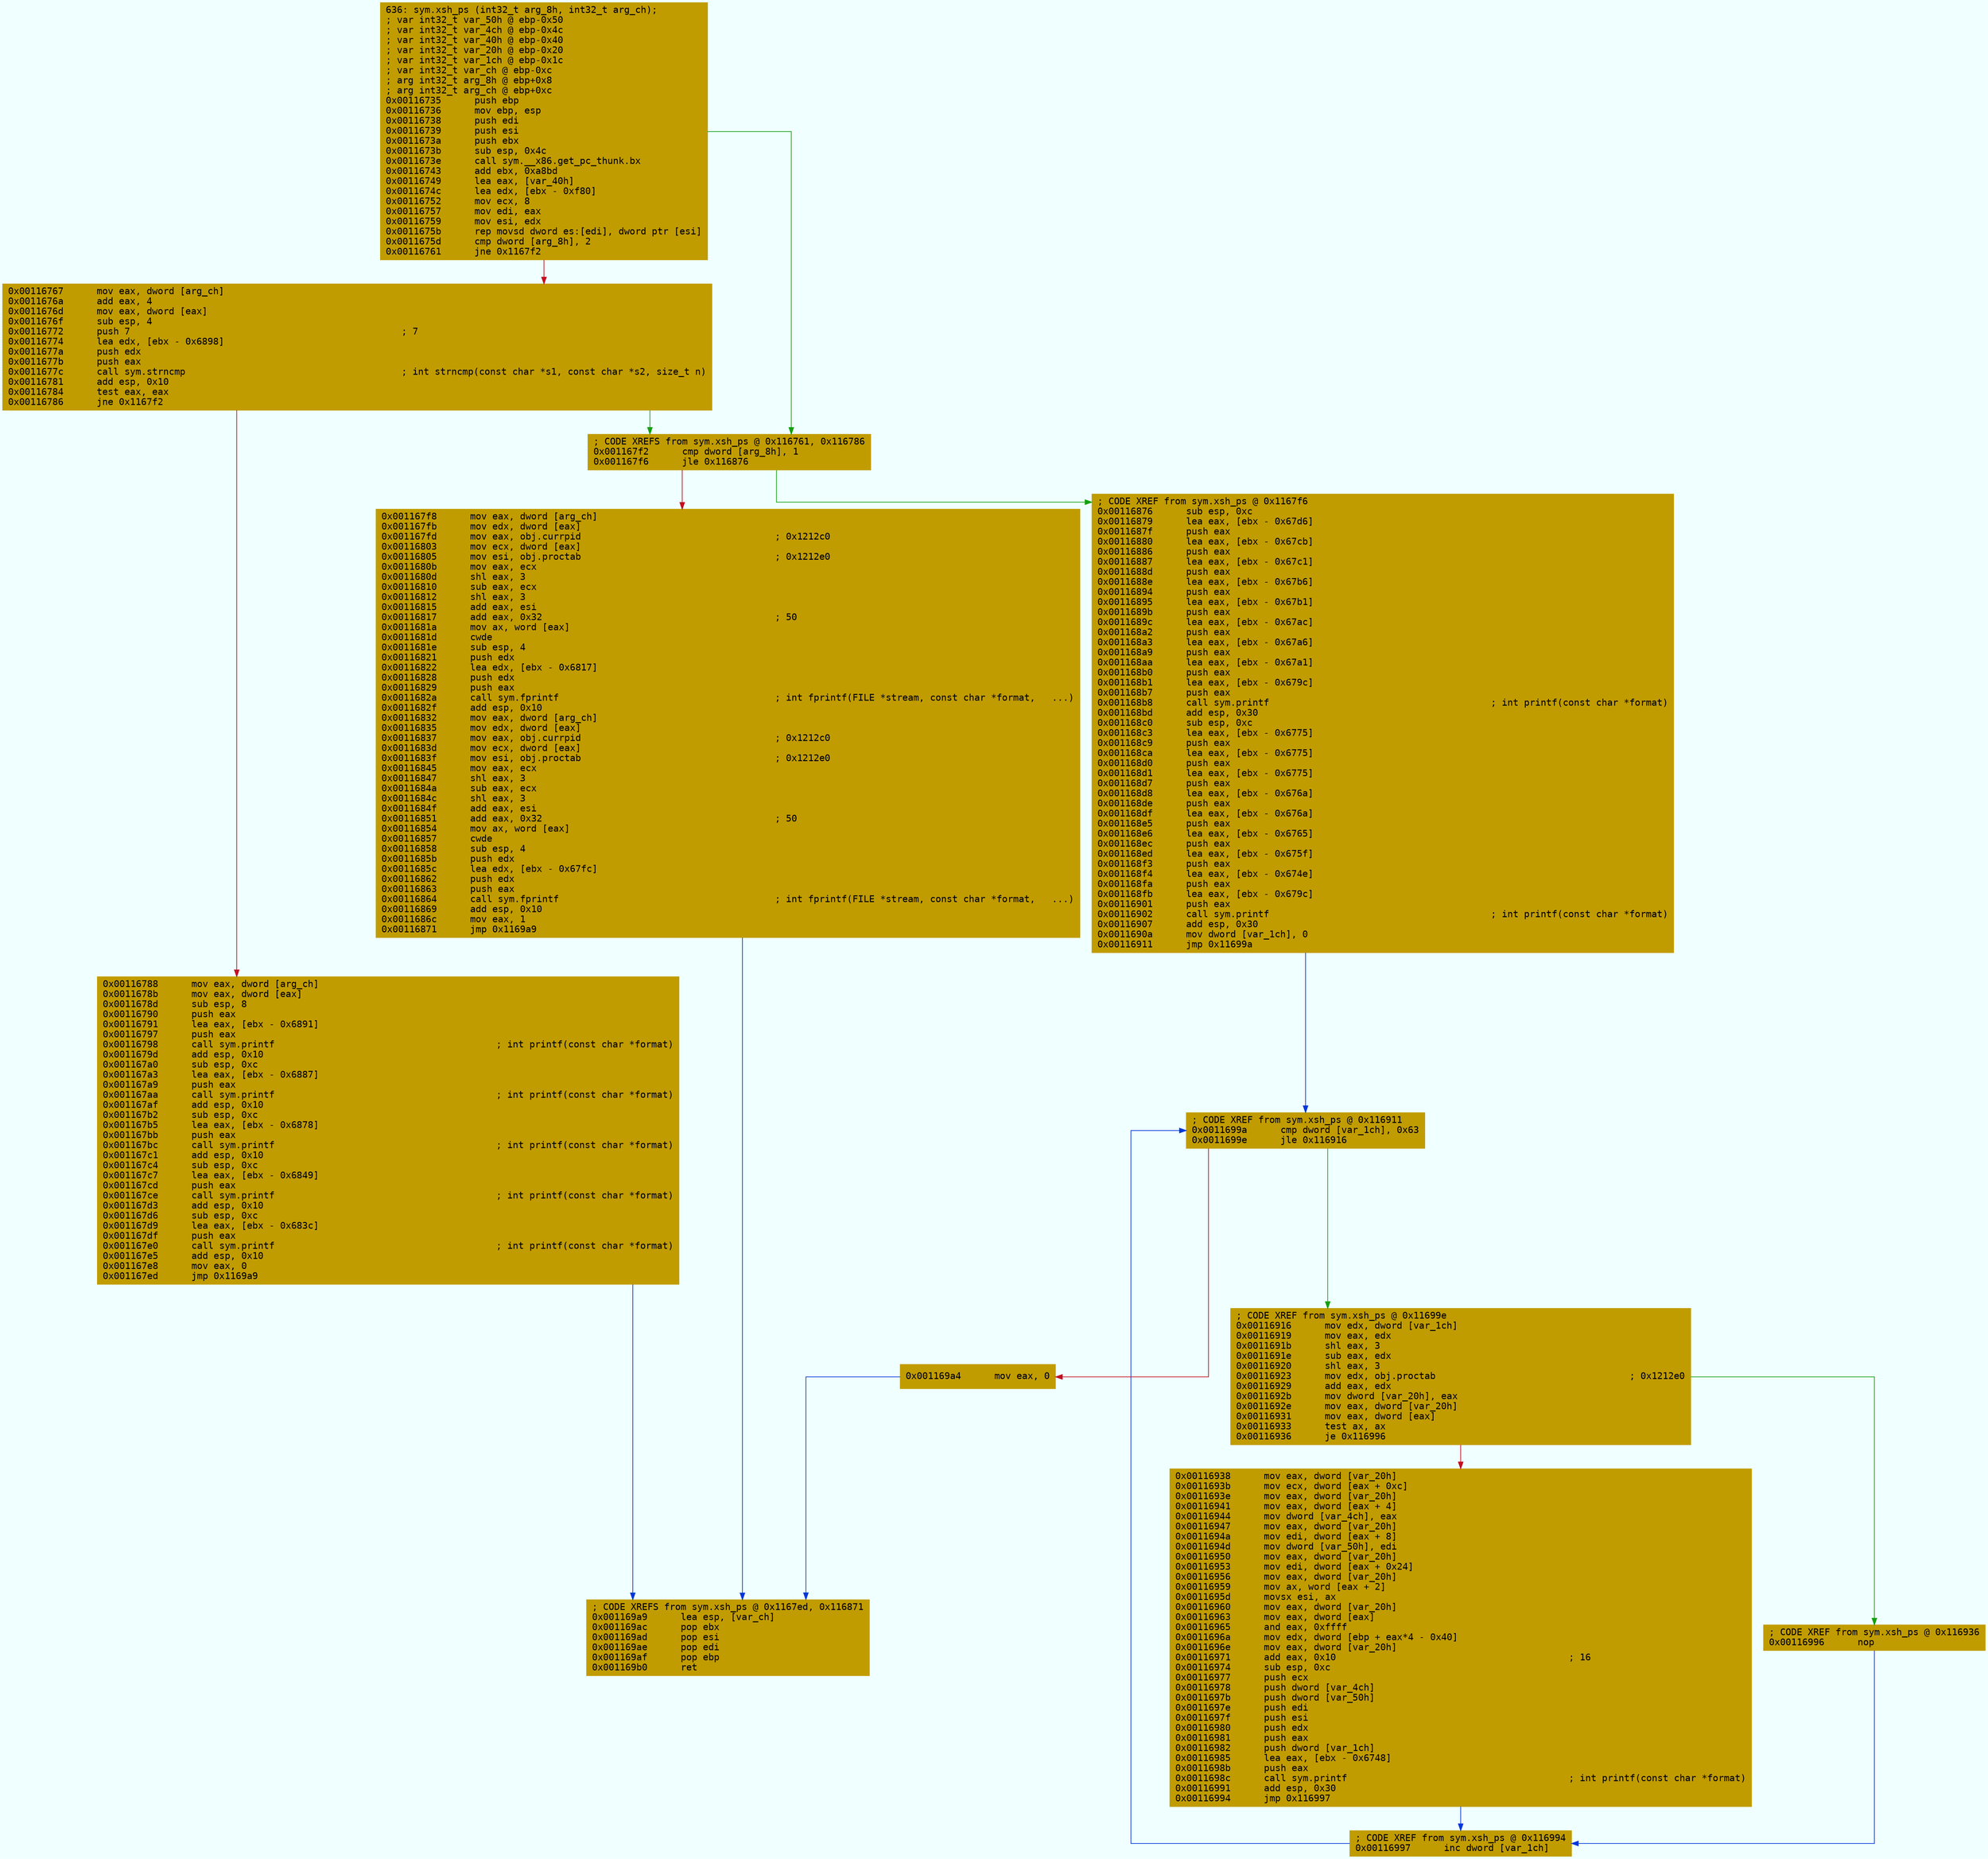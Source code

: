 digraph code {
	graph [bgcolor=azure fontsize=8 fontname="Courier" splines="ortho"];
	node [fillcolor=gray style=filled shape=box];
	edge [arrowhead="normal"];
	"0x00116735" [URL="sym.xsh_ps/0x00116735", fillcolor="#c19c00",color="#c19c00", fontname="Courier",label="636: sym.xsh_ps (int32_t arg_8h, int32_t arg_ch);\l; var int32_t var_50h @ ebp-0x50\l; var int32_t var_4ch @ ebp-0x4c\l; var int32_t var_40h @ ebp-0x40\l; var int32_t var_20h @ ebp-0x20\l; var int32_t var_1ch @ ebp-0x1c\l; var int32_t var_ch @ ebp-0xc\l; arg int32_t arg_8h @ ebp+0x8\l; arg int32_t arg_ch @ ebp+0xc\l0x00116735      push ebp\l0x00116736      mov ebp, esp\l0x00116738      push edi\l0x00116739      push esi\l0x0011673a      push ebx\l0x0011673b      sub esp, 0x4c\l0x0011673e      call sym.__x86.get_pc_thunk.bx\l0x00116743      add ebx, 0xa8bd\l0x00116749      lea eax, [var_40h]\l0x0011674c      lea edx, [ebx - 0xf80]\l0x00116752      mov ecx, 8\l0x00116757      mov edi, eax\l0x00116759      mov esi, edx\l0x0011675b      rep movsd dword es:[edi], dword ptr [esi]\l0x0011675d      cmp dword [arg_8h], 2\l0x00116761      jne 0x1167f2\l"]
	"0x00116767" [URL="sym.xsh_ps/0x00116767", fillcolor="#c19c00",color="#c19c00", fontname="Courier",label="0x00116767      mov eax, dword [arg_ch]\l0x0011676a      add eax, 4\l0x0011676d      mov eax, dword [eax]\l0x0011676f      sub esp, 4\l0x00116772      push 7                                                 ; 7\l0x00116774      lea edx, [ebx - 0x6898]\l0x0011677a      push edx\l0x0011677b      push eax\l0x0011677c      call sym.strncmp                                       ; int strncmp(const char *s1, const char *s2, size_t n)\l0x00116781      add esp, 0x10\l0x00116784      test eax, eax\l0x00116786      jne 0x1167f2\l"]
	"0x00116788" [URL="sym.xsh_ps/0x00116788", fillcolor="#c19c00",color="#c19c00", fontname="Courier",label="0x00116788      mov eax, dword [arg_ch]\l0x0011678b      mov eax, dword [eax]\l0x0011678d      sub esp, 8\l0x00116790      push eax\l0x00116791      lea eax, [ebx - 0x6891]\l0x00116797      push eax\l0x00116798      call sym.printf                                        ; int printf(const char *format)\l0x0011679d      add esp, 0x10\l0x001167a0      sub esp, 0xc\l0x001167a3      lea eax, [ebx - 0x6887]\l0x001167a9      push eax\l0x001167aa      call sym.printf                                        ; int printf(const char *format)\l0x001167af      add esp, 0x10\l0x001167b2      sub esp, 0xc\l0x001167b5      lea eax, [ebx - 0x6878]\l0x001167bb      push eax\l0x001167bc      call sym.printf                                        ; int printf(const char *format)\l0x001167c1      add esp, 0x10\l0x001167c4      sub esp, 0xc\l0x001167c7      lea eax, [ebx - 0x6849]\l0x001167cd      push eax\l0x001167ce      call sym.printf                                        ; int printf(const char *format)\l0x001167d3      add esp, 0x10\l0x001167d6      sub esp, 0xc\l0x001167d9      lea eax, [ebx - 0x683c]\l0x001167df      push eax\l0x001167e0      call sym.printf                                        ; int printf(const char *format)\l0x001167e5      add esp, 0x10\l0x001167e8      mov eax, 0\l0x001167ed      jmp 0x1169a9\l"]
	"0x001167f2" [URL="sym.xsh_ps/0x001167f2", fillcolor="#c19c00",color="#c19c00", fontname="Courier",label="; CODE XREFS from sym.xsh_ps @ 0x116761, 0x116786\l0x001167f2      cmp dword [arg_8h], 1\l0x001167f6      jle 0x116876\l"]
	"0x001167f8" [URL="sym.xsh_ps/0x001167f8", fillcolor="#c19c00",color="#c19c00", fontname="Courier",label="0x001167f8      mov eax, dword [arg_ch]\l0x001167fb      mov edx, dword [eax]\l0x001167fd      mov eax, obj.currpid                                   ; 0x1212c0\l0x00116803      mov ecx, dword [eax]\l0x00116805      mov esi, obj.proctab                                   ; 0x1212e0\l0x0011680b      mov eax, ecx\l0x0011680d      shl eax, 3\l0x00116810      sub eax, ecx\l0x00116812      shl eax, 3\l0x00116815      add eax, esi\l0x00116817      add eax, 0x32                                          ; 50\l0x0011681a      mov ax, word [eax]\l0x0011681d      cwde\l0x0011681e      sub esp, 4\l0x00116821      push edx\l0x00116822      lea edx, [ebx - 0x6817]\l0x00116828      push edx\l0x00116829      push eax\l0x0011682a      call sym.fprintf                                       ; int fprintf(FILE *stream, const char *format,   ...)\l0x0011682f      add esp, 0x10\l0x00116832      mov eax, dword [arg_ch]\l0x00116835      mov edx, dword [eax]\l0x00116837      mov eax, obj.currpid                                   ; 0x1212c0\l0x0011683d      mov ecx, dword [eax]\l0x0011683f      mov esi, obj.proctab                                   ; 0x1212e0\l0x00116845      mov eax, ecx\l0x00116847      shl eax, 3\l0x0011684a      sub eax, ecx\l0x0011684c      shl eax, 3\l0x0011684f      add eax, esi\l0x00116851      add eax, 0x32                                          ; 50\l0x00116854      mov ax, word [eax]\l0x00116857      cwde\l0x00116858      sub esp, 4\l0x0011685b      push edx\l0x0011685c      lea edx, [ebx - 0x67fc]\l0x00116862      push edx\l0x00116863      push eax\l0x00116864      call sym.fprintf                                       ; int fprintf(FILE *stream, const char *format,   ...)\l0x00116869      add esp, 0x10\l0x0011686c      mov eax, 1\l0x00116871      jmp 0x1169a9\l"]
	"0x00116876" [URL="sym.xsh_ps/0x00116876", fillcolor="#c19c00",color="#c19c00", fontname="Courier",label="; CODE XREF from sym.xsh_ps @ 0x1167f6\l0x00116876      sub esp, 0xc\l0x00116879      lea eax, [ebx - 0x67d6]\l0x0011687f      push eax\l0x00116880      lea eax, [ebx - 0x67cb]\l0x00116886      push eax\l0x00116887      lea eax, [ebx - 0x67c1]\l0x0011688d      push eax\l0x0011688e      lea eax, [ebx - 0x67b6]\l0x00116894      push eax\l0x00116895      lea eax, [ebx - 0x67b1]\l0x0011689b      push eax\l0x0011689c      lea eax, [ebx - 0x67ac]\l0x001168a2      push eax\l0x001168a3      lea eax, [ebx - 0x67a6]\l0x001168a9      push eax\l0x001168aa      lea eax, [ebx - 0x67a1]\l0x001168b0      push eax\l0x001168b1      lea eax, [ebx - 0x679c]\l0x001168b7      push eax\l0x001168b8      call sym.printf                                        ; int printf(const char *format)\l0x001168bd      add esp, 0x30\l0x001168c0      sub esp, 0xc\l0x001168c3      lea eax, [ebx - 0x6775]\l0x001168c9      push eax\l0x001168ca      lea eax, [ebx - 0x6775]\l0x001168d0      push eax\l0x001168d1      lea eax, [ebx - 0x6775]\l0x001168d7      push eax\l0x001168d8      lea eax, [ebx - 0x676a]\l0x001168de      push eax\l0x001168df      lea eax, [ebx - 0x676a]\l0x001168e5      push eax\l0x001168e6      lea eax, [ebx - 0x6765]\l0x001168ec      push eax\l0x001168ed      lea eax, [ebx - 0x675f]\l0x001168f3      push eax\l0x001168f4      lea eax, [ebx - 0x674e]\l0x001168fa      push eax\l0x001168fb      lea eax, [ebx - 0x679c]\l0x00116901      push eax\l0x00116902      call sym.printf                                        ; int printf(const char *format)\l0x00116907      add esp, 0x30\l0x0011690a      mov dword [var_1ch], 0\l0x00116911      jmp 0x11699a\l"]
	"0x00116916" [URL="sym.xsh_ps/0x00116916", fillcolor="#c19c00",color="#c19c00", fontname="Courier",label="; CODE XREF from sym.xsh_ps @ 0x11699e\l0x00116916      mov edx, dword [var_1ch]\l0x00116919      mov eax, edx\l0x0011691b      shl eax, 3\l0x0011691e      sub eax, edx\l0x00116920      shl eax, 3\l0x00116923      mov edx, obj.proctab                                   ; 0x1212e0\l0x00116929      add eax, edx\l0x0011692b      mov dword [var_20h], eax\l0x0011692e      mov eax, dword [var_20h]\l0x00116931      mov eax, dword [eax]\l0x00116933      test ax, ax\l0x00116936      je 0x116996\l"]
	"0x00116938" [URL="sym.xsh_ps/0x00116938", fillcolor="#c19c00",color="#c19c00", fontname="Courier",label="0x00116938      mov eax, dword [var_20h]\l0x0011693b      mov ecx, dword [eax + 0xc]\l0x0011693e      mov eax, dword [var_20h]\l0x00116941      mov eax, dword [eax + 4]\l0x00116944      mov dword [var_4ch], eax\l0x00116947      mov eax, dword [var_20h]\l0x0011694a      mov edi, dword [eax + 8]\l0x0011694d      mov dword [var_50h], edi\l0x00116950      mov eax, dword [var_20h]\l0x00116953      mov edi, dword [eax + 0x24]\l0x00116956      mov eax, dword [var_20h]\l0x00116959      mov ax, word [eax + 2]\l0x0011695d      movsx esi, ax\l0x00116960      mov eax, dword [var_20h]\l0x00116963      mov eax, dword [eax]\l0x00116965      and eax, 0xffff\l0x0011696a      mov edx, dword [ebp + eax*4 - 0x40]\l0x0011696e      mov eax, dword [var_20h]\l0x00116971      add eax, 0x10                                          ; 16\l0x00116974      sub esp, 0xc\l0x00116977      push ecx\l0x00116978      push dword [var_4ch]\l0x0011697b      push dword [var_50h]\l0x0011697e      push edi\l0x0011697f      push esi\l0x00116980      push edx\l0x00116981      push eax\l0x00116982      push dword [var_1ch]\l0x00116985      lea eax, [ebx - 0x6748]\l0x0011698b      push eax\l0x0011698c      call sym.printf                                        ; int printf(const char *format)\l0x00116991      add esp, 0x30\l0x00116994      jmp 0x116997\l"]
	"0x00116996" [URL="sym.xsh_ps/0x00116996", fillcolor="#c19c00",color="#c19c00", fontname="Courier",label="; CODE XREF from sym.xsh_ps @ 0x116936\l0x00116996      nop\l"]
	"0x00116997" [URL="sym.xsh_ps/0x00116997", fillcolor="#c19c00",color="#c19c00", fontname="Courier",label="; CODE XREF from sym.xsh_ps @ 0x116994\l0x00116997      inc dword [var_1ch]\l"]
	"0x0011699a" [URL="sym.xsh_ps/0x0011699a", fillcolor="#c19c00",color="#c19c00", fontname="Courier",label="; CODE XREF from sym.xsh_ps @ 0x116911\l0x0011699a      cmp dword [var_1ch], 0x63\l0x0011699e      jle 0x116916\l"]
	"0x001169a4" [URL="sym.xsh_ps/0x001169a4", fillcolor="#c19c00",color="#c19c00", fontname="Courier",label="0x001169a4      mov eax, 0\l"]
	"0x001169a9" [URL="sym.xsh_ps/0x001169a9", fillcolor="#c19c00",color="#c19c00", fontname="Courier",label="; CODE XREFS from sym.xsh_ps @ 0x1167ed, 0x116871\l0x001169a9      lea esp, [var_ch]\l0x001169ac      pop ebx\l0x001169ad      pop esi\l0x001169ae      pop edi\l0x001169af      pop ebp\l0x001169b0      ret\l"]
        "0x00116735" -> "0x001167f2" [color="#13a10e"];
        "0x00116735" -> "0x00116767" [color="#c50f1f"];
        "0x00116767" -> "0x001167f2" [color="#13a10e"];
        "0x00116767" -> "0x00116788" [color="#c50f1f"];
        "0x00116788" -> "0x001169a9" [color="#0037da"];
        "0x001167f2" -> "0x00116876" [color="#13a10e"];
        "0x001167f2" -> "0x001167f8" [color="#c50f1f"];
        "0x001167f8" -> "0x001169a9" [color="#0037da"];
        "0x00116876" -> "0x0011699a" [color="#0037da"];
        "0x00116916" -> "0x00116996" [color="#13a10e"];
        "0x00116916" -> "0x00116938" [color="#c50f1f"];
        "0x00116938" -> "0x00116997" [color="#0037da"];
        "0x00116996" -> "0x00116997" [color="#0037da"];
        "0x00116997" -> "0x0011699a" [color="#0037da"];
        "0x0011699a" -> "0x00116916" [color="#13a10e"];
        "0x0011699a" -> "0x001169a4" [color="#c50f1f"];
        "0x001169a4" -> "0x001169a9" [color="#0037da"];
}
